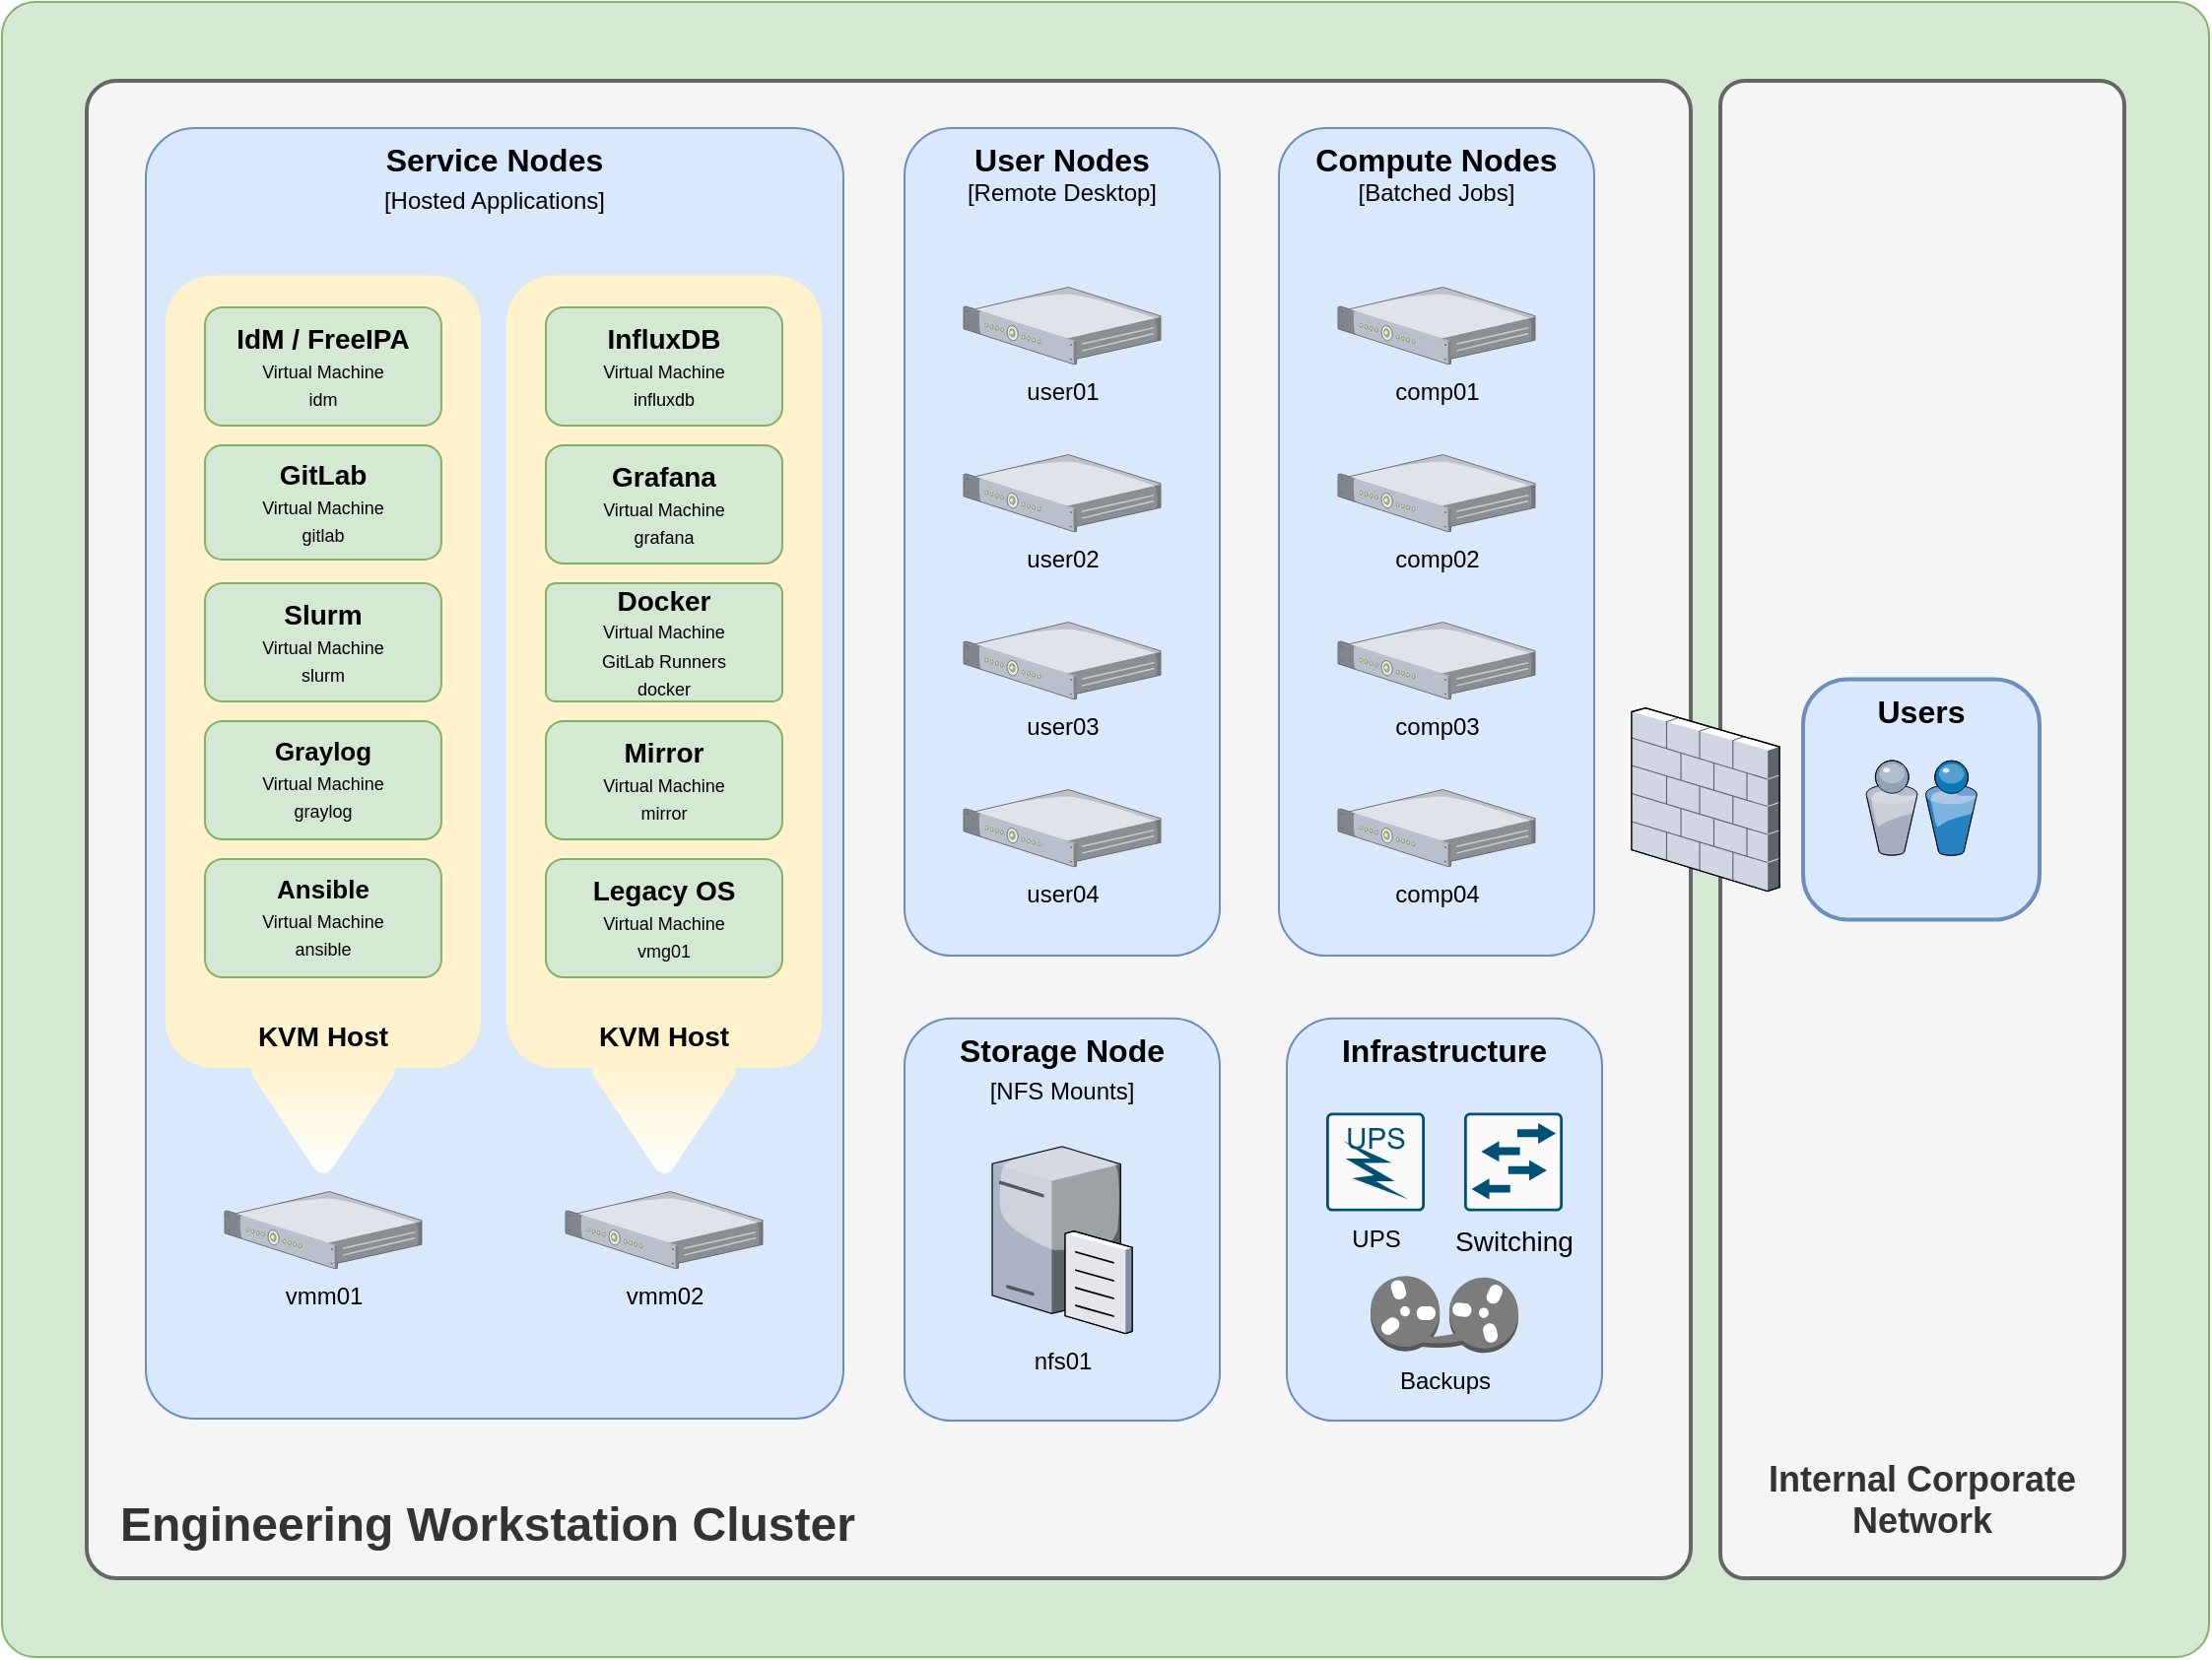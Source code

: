 <mxfile version="20.2.3" type="device"><diagram id="qv-8U5KSu7agG086vKOK" name="Page-1"><mxGraphModel dx="1581" dy="988" grid="1" gridSize="10" guides="1" tooltips="1" connect="1" arrows="1" fold="1" page="1" pageScale="1" pageWidth="850" pageHeight="1100" math="0" shadow="0"><root><mxCell id="0"/><mxCell id="1" parent="0"/><mxCell id="gKGuECWRwH3oxEFNQnZX-2" value="" style="rounded=1;whiteSpace=wrap;html=1;fillColor=#d5e8d4;strokeColor=#82b366;arcSize=2;verticalAlign=bottom;spacingBottom=11;" parent="1" vertex="1"><mxGeometry x="40" y="40" width="1120" height="840" as="geometry"/></mxCell><mxCell id="FMAbNwqCntLIdFaPHymE-43" value="&lt;b&gt;&lt;font style=&quot;font-size: 24px&quot;&gt;Engineering Workstation Cluster&lt;/font&gt;&lt;/b&gt;" style="rounded=1;whiteSpace=wrap;html=1;gradientDirection=east;verticalAlign=bottom;fillColor=#f5f5f5;strokeColor=#666666;fontColor=#333333;arcSize=2;align=left;spacing=2;spacingTop=0;spacingBottom=10;spacingLeft=15;strokeWidth=2;" parent="1" vertex="1"><mxGeometry x="83" y="80" width="814" height="760" as="geometry"/></mxCell><mxCell id="FMAbNwqCntLIdFaPHymE-8" value="&lt;b style=&quot;font-size: 16px&quot;&gt;User Nodes&lt;br&gt;&lt;/b&gt;[Remote Desktop]" style="rounded=1;whiteSpace=wrap;html=1;fillColor=#dae8fc;strokeColor=#6c8ebf;verticalAlign=top;" parent="1" vertex="1"><mxGeometry x="498" y="104" width="160" height="420" as="geometry"/></mxCell><mxCell id="FMAbNwqCntLIdFaPHymE-1" value="user01" style="verticalLabelPosition=bottom;aspect=fixed;html=1;verticalAlign=top;strokeColor=none;align=center;outlineConnect=0;shape=mxgraph.citrix.1u_2u_server;" parent="1" vertex="1"><mxGeometry x="528" y="184.78" width="100" height="39.1" as="geometry"/></mxCell><mxCell id="FMAbNwqCntLIdFaPHymE-2" value="user03" style="verticalLabelPosition=bottom;aspect=fixed;html=1;verticalAlign=top;strokeColor=none;align=center;outlineConnect=0;shape=mxgraph.citrix.1u_2u_server;" parent="1" vertex="1"><mxGeometry x="528" y="354.78" width="100" height="39.1" as="geometry"/></mxCell><mxCell id="FMAbNwqCntLIdFaPHymE-3" value="user02" style="verticalLabelPosition=bottom;aspect=fixed;html=1;verticalAlign=top;strokeColor=none;align=center;outlineConnect=0;shape=mxgraph.citrix.1u_2u_server;" parent="1" vertex="1"><mxGeometry x="528" y="269.78" width="100" height="39.1" as="geometry"/></mxCell><mxCell id="FMAbNwqCntLIdFaPHymE-9" value="&lt;b style=&quot;font-size: 16px&quot;&gt;Compute Nodes&lt;br&gt;&lt;/b&gt;[Batched Jobs]" style="rounded=1;whiteSpace=wrap;html=1;fillColor=#dae8fc;strokeColor=#6c8ebf;verticalAlign=top;" parent="1" vertex="1"><mxGeometry x="688" y="104" width="160" height="420" as="geometry"/></mxCell><mxCell id="FMAbNwqCntLIdFaPHymE-10" value="comp01" style="verticalLabelPosition=bottom;aspect=fixed;html=1;verticalAlign=top;strokeColor=none;align=center;outlineConnect=0;shape=mxgraph.citrix.1u_2u_server;" parent="1" vertex="1"><mxGeometry x="718" y="184.78" width="100" height="39.1" as="geometry"/></mxCell><mxCell id="FMAbNwqCntLIdFaPHymE-11" value="comp03" style="verticalLabelPosition=bottom;aspect=fixed;html=1;verticalAlign=top;strokeColor=none;align=center;outlineConnect=0;shape=mxgraph.citrix.1u_2u_server;" parent="1" vertex="1"><mxGeometry x="718" y="354.78" width="100" height="39.1" as="geometry"/></mxCell><mxCell id="FMAbNwqCntLIdFaPHymE-12" value="comp02" style="verticalLabelPosition=bottom;aspect=fixed;html=1;verticalAlign=top;strokeColor=none;align=center;outlineConnect=0;shape=mxgraph.citrix.1u_2u_server;" parent="1" vertex="1"><mxGeometry x="718" y="269.78" width="100" height="39.1" as="geometry"/></mxCell><mxCell id="FMAbNwqCntLIdFaPHymE-17" value="&lt;font style=&quot;font-size: 16px;&quot;&gt;&lt;b&gt;Service Nodes&lt;br&gt;&lt;/b&gt;&lt;span style=&quot;font-size: 12px;&quot;&gt;[Hosted Applications]&lt;/span&gt;&lt;b style=&quot;&quot;&gt;&lt;br&gt;&lt;/b&gt;&lt;/font&gt;" style="rounded=1;whiteSpace=wrap;html=1;fillColor=#dae8fc;strokeColor=#6c8ebf;verticalAlign=top;arcSize=7;" parent="1" vertex="1"><mxGeometry x="113" y="104" width="354" height="655" as="geometry"/></mxCell><mxCell id="FMAbNwqCntLIdFaPHymE-18" value="vmm01" style="verticalLabelPosition=bottom;aspect=fixed;html=1;verticalAlign=top;strokeColor=none;align=center;outlineConnect=0;shape=mxgraph.citrix.1u_2u_server;" parent="1" vertex="1"><mxGeometry x="153" y="643.78" width="100" height="39.1" as="geometry"/></mxCell><mxCell id="FMAbNwqCntLIdFaPHymE-21" value="" style="triangle;whiteSpace=wrap;html=1;verticalAlign=top;rotation=90;rounded=1;fillColor=#fff2cc;gradientColor=#ffffff;gradientDirection=east;strokeColor=none;" parent="1" vertex="1"><mxGeometry x="173" y="568.78" width="60" height="80" as="geometry"/></mxCell><mxCell id="FMAbNwqCntLIdFaPHymE-22" value="&lt;b&gt;&lt;font style=&quot;font-size: 14px&quot;&gt;KVM Host&lt;br&gt;&lt;/font&gt;&lt;/b&gt;" style="rounded=1;whiteSpace=wrap;html=1;gradientDirection=east;verticalAlign=bottom;fillColor=#fff2cc;strokeColor=none;spacing=7;" parent="1" vertex="1"><mxGeometry x="123" y="178.78" width="160" height="402.22" as="geometry"/></mxCell><mxCell id="FMAbNwqCntLIdFaPHymE-25" value="&lt;font style=&quot;font-size: 14px&quot;&gt;&lt;b&gt;IdM / FreeIPA&lt;br&gt;&lt;/b&gt;&lt;/font&gt;&lt;font style=&quot;font-size: 9px;&quot;&gt;Virtual Machine&lt;br&gt;idm&lt;br&gt;&lt;/font&gt;" style="rounded=1;whiteSpace=wrap;html=1;gradientDirection=east;verticalAlign=middle;fillColor=#d5e8d4;strokeColor=#82b366;" parent="1" vertex="1"><mxGeometry x="143" y="195" width="120" height="60" as="geometry"/></mxCell><mxCell id="FMAbNwqCntLIdFaPHymE-27" value="&lt;font style=&quot;font-size: 14px&quot;&gt;&lt;b&gt;GitLab&lt;br&gt;&lt;/b&gt;&lt;/font&gt;&lt;font style=&quot;font-size: 9px&quot;&gt;Virtual Machine&lt;br&gt;gitlab&lt;br&gt;&lt;/font&gt;" style="rounded=1;whiteSpace=wrap;html=1;gradientDirection=east;verticalAlign=middle;fillColor=#d5e8d4;strokeColor=#82b366;" parent="1" vertex="1"><mxGeometry x="143" y="265" width="120" height="58" as="geometry"/></mxCell><mxCell id="FMAbNwqCntLIdFaPHymE-29" value="vmm02" style="verticalLabelPosition=bottom;aspect=fixed;html=1;verticalAlign=top;strokeColor=none;align=center;outlineConnect=0;shape=mxgraph.citrix.1u_2u_server;" parent="1" vertex="1"><mxGeometry x="326" y="643.78" width="100" height="39.1" as="geometry"/></mxCell><mxCell id="FMAbNwqCntLIdFaPHymE-30" value="" style="triangle;whiteSpace=wrap;html=1;verticalAlign=top;rotation=90;rounded=1;fillColor=#fff2cc;gradientColor=#ffffff;gradientDirection=east;strokeColor=none;" parent="1" vertex="1"><mxGeometry x="346" y="568.78" width="60" height="80" as="geometry"/></mxCell><mxCell id="FMAbNwqCntLIdFaPHymE-31" value="&lt;b&gt;&lt;font style=&quot;font-size: 14px&quot;&gt;KVM Host&lt;/font&gt;&lt;/b&gt;" style="rounded=1;whiteSpace=wrap;html=1;gradientDirection=east;verticalAlign=bottom;fillColor=#fff2cc;strokeColor=none;spacing=7;" parent="1" vertex="1"><mxGeometry x="296" y="178.78" width="160" height="402.22" as="geometry"/></mxCell><mxCell id="FMAbNwqCntLIdFaPHymE-32" value="&lt;font style=&quot;font-size: 14px&quot;&gt;&lt;b&gt;Docker&lt;br&gt;&lt;/b&gt;&lt;/font&gt;&lt;font style=&quot;font-size: 9px&quot;&gt;Virtual Machine&lt;br&gt;GitLab Runners&lt;br&gt;docker&lt;br&gt;&lt;/font&gt;" style="rounded=1;whiteSpace=wrap;html=1;gradientDirection=east;verticalAlign=middle;fillColor=#d5e8d4;strokeColor=#82b366;arcSize=8;" parent="1" vertex="1"><mxGeometry x="316" y="335" width="120" height="60" as="geometry"/></mxCell><mxCell id="pM5O8LP4kgJV9pYeRwG1-1" value="user04" style="verticalLabelPosition=bottom;aspect=fixed;html=1;verticalAlign=top;strokeColor=none;align=center;outlineConnect=0;shape=mxgraph.citrix.1u_2u_server;" parent="1" vertex="1"><mxGeometry x="528" y="439.78" width="100" height="39.1" as="geometry"/></mxCell><mxCell id="1XczPcXEzs650uZwfmwl-1" value="&lt;font style=&quot;&quot;&gt;&lt;font style=&quot;font-size: 14px;&quot;&gt;&lt;b style=&quot;&quot;&gt;InfluxDB&lt;/b&gt;&lt;b style=&quot;&quot;&gt;&lt;br&gt;&lt;/b&gt;&lt;/font&gt;&lt;font style=&quot;font-size: 9px;&quot;&gt;Virtual Machine&lt;br&gt;influxdb&lt;/font&gt;&lt;br&gt;&lt;/font&gt;" style="rounded=1;whiteSpace=wrap;html=1;gradientDirection=east;verticalAlign=middle;fillColor=#d5e8d4;strokeColor=#82b366;" parent="1" vertex="1"><mxGeometry x="316" y="195" width="120" height="60" as="geometry"/></mxCell><mxCell id="N42P4eofAylichMvC5AA-3" value="comp04" style="verticalLabelPosition=bottom;aspect=fixed;html=1;verticalAlign=top;strokeColor=none;align=center;outlineConnect=0;shape=mxgraph.citrix.1u_2u_server;" parent="1" vertex="1"><mxGeometry x="718" y="439.78" width="100" height="39.1" as="geometry"/></mxCell><mxCell id="y9MUUCUPWj-MrDP_Jz4V-4" value="&lt;b&gt;&lt;font style=&quot;font-size: 18px;&quot;&gt;Internal Corporate&lt;br&gt;Network&lt;/font&gt;&lt;/b&gt;" style="rounded=1;whiteSpace=wrap;html=1;gradientDirection=east;verticalAlign=bottom;fillColor=#f5f5f5;strokeColor=#666666;fontColor=#333333;arcSize=6;align=center;spacingBottom=15;strokeWidth=2;" parent="1" vertex="1"><mxGeometry x="912" y="80" width="205" height="760" as="geometry"/></mxCell><mxCell id="FMAbNwqCntLIdFaPHymE-15" value="" style="verticalLabelPosition=bottom;aspect=fixed;html=1;verticalAlign=top;strokeColor=none;align=center;outlineConnect=0;shape=mxgraph.citrix.firewall;flipH=0;flipV=0;" parent="1" vertex="1"><mxGeometry x="867" y="398.28" width="75" height="93" as="geometry"/></mxCell><mxCell id="y9MUUCUPWj-MrDP_Jz4V-21" value="&lt;b style=&quot;font-size: 16px;&quot;&gt;Users&lt;br&gt;&lt;/b&gt;" style="rounded=1;whiteSpace=wrap;html=1;fontSize=14;strokeColor=#6C8EBF;strokeWidth=2;fillColor=#DAE8FC;arcSize=19;verticalAlign=top;" parent="1" vertex="1"><mxGeometry x="954" y="383.78" width="120" height="122" as="geometry"/></mxCell><mxCell id="y9MUUCUPWj-MrDP_Jz4V-22" value="" style="verticalLabelPosition=bottom;aspect=fixed;html=1;verticalAlign=top;strokeColor=none;align=center;outlineConnect=0;shape=mxgraph.citrix.users;rounded=1;gradientColor=#ffffff;gradientDirection=east;" parent="1" vertex="1"><mxGeometry x="985.776" y="425.02" width="56.438" height="48.125" as="geometry"/></mxCell><mxCell id="y9MUUCUPWj-MrDP_Jz4V-24" value="&lt;b style=&quot;font-size: 16px;&quot;&gt;Storage Node&lt;br&gt;&lt;/b&gt;[NFS Mounts]&lt;span style=&quot;font-size: 16px;&quot;&gt;&lt;b&gt;&lt;br&gt;&lt;/b&gt;&lt;/span&gt;" style="rounded=1;whiteSpace=wrap;html=1;fillColor=#dae8fc;strokeColor=#6c8ebf;verticalAlign=top;" parent="1" vertex="1"><mxGeometry x="498" y="555.88" width="160" height="204.12" as="geometry"/></mxCell><mxCell id="FMAbNwqCntLIdFaPHymE-16" value="nfs01" style="verticalLabelPosition=bottom;aspect=fixed;html=1;verticalAlign=top;strokeColor=none;align=center;outlineConnect=0;shape=mxgraph.citrix.file_server;" parent="1" vertex="1"><mxGeometry x="542.5" y="618.65" width="71" height="97" as="geometry"/></mxCell><mxCell id="y9MUUCUPWj-MrDP_Jz4V-25" value="&lt;span style=&quot;font-size: 16px;&quot;&gt;&lt;b&gt;Infrastructure&lt;br&gt;&lt;/b&gt;&lt;/span&gt;" style="rounded=1;whiteSpace=wrap;html=1;fillColor=#dae8fc;strokeColor=#6c8ebf;verticalAlign=top;" parent="1" vertex="1"><mxGeometry x="692" y="555.88" width="160" height="204.12" as="geometry"/></mxCell><mxCell id="gKGuECWRwH3oxEFNQnZX-4" value="&lt;font style=&quot;font-size: 12px&quot;&gt;Backups&lt;/font&gt;" style="outlineConnect=0;dashed=0;verticalLabelPosition=bottom;verticalAlign=top;align=center;html=1;shape=mxgraph.aws3.tape_storage;fillColor=#7D7C7C;gradientColor=none;" parent="1" vertex="1"><mxGeometry x="734.5" y="686.65" width="75" height="39" as="geometry"/></mxCell><mxCell id="FMAbNwqCntLIdFaPHymE-59" value="UPS" style="points=[[0.015,0.015,0],[0.985,0.015,0],[0.985,0.985,0],[0.015,0.985,0],[0.25,0,0],[0.5,0,0],[0.75,0,0],[1,0.25,0],[1,0.5,0],[1,0.75,0],[0.75,1,0],[0.5,1,0],[0.25,1,0],[0,0.75,0],[0,0.5,0],[0,0.25,0]];verticalLabelPosition=bottom;html=1;verticalAlign=top;aspect=fixed;align=center;pointerEvents=1;shape=mxgraph.cisco19.rect;prIcon=ups;fillColor=#FAFAFA;strokeColor=#005073;rounded=1;" parent="1" vertex="1"><mxGeometry x="712" y="603.78" width="50" height="50" as="geometry"/></mxCell><mxCell id="y9MUUCUPWj-MrDP_Jz4V-26" value="Switching" style="sketch=0;points=[[0.015,0.015,0],[0.985,0.015,0],[0.985,0.985,0],[0.015,0.985,0],[0.25,0,0],[0.5,0,0],[0.75,0,0],[1,0.25,0],[1,0.5,0],[1,0.75,0],[0.75,1,0],[0.5,1,0],[0.25,1,0],[0,0.75,0],[0,0.5,0],[0,0.25,0]];verticalLabelPosition=bottom;html=1;verticalAlign=top;aspect=fixed;align=center;pointerEvents=1;shape=mxgraph.cisco19.rect;prIcon=l2_switch;fillColor=#FAFAFA;strokeColor=#005073;fontSize=14;fontColor=none;" parent="1" vertex="1"><mxGeometry x="782" y="603.78" width="50" height="50" as="geometry"/></mxCell><mxCell id="y9MUUCUPWj-MrDP_Jz4V-50" value="&lt;font style=&quot;&quot;&gt;&lt;font style=&quot;font-size: 14px;&quot;&gt;&lt;b style=&quot;&quot;&gt;Grafana&lt;/b&gt;&lt;b style=&quot;&quot;&gt;&lt;br&gt;&lt;/b&gt;&lt;/font&gt;&lt;font style=&quot;font-size: 9px;&quot;&gt;Virtual Machine&lt;br&gt;&lt;/font&gt;&lt;font style=&quot;font-size: 9px;&quot;&gt;grafana&lt;/font&gt;&lt;br&gt;&lt;/font&gt;" style="rounded=1;whiteSpace=wrap;html=1;gradientDirection=east;verticalAlign=middle;fillColor=#d5e8d4;strokeColor=#82b366;" parent="1" vertex="1"><mxGeometry x="316" y="265" width="120" height="60" as="geometry"/></mxCell><mxCell id="y9MUUCUPWj-MrDP_Jz4V-52" value="&lt;font style=&quot;font-size: 14px;&quot;&gt;&lt;b&gt;Slurm&lt;br&gt;&lt;/b&gt;&lt;/font&gt;&lt;font style=&quot;font-size: 9px&quot;&gt;Virtual Machine&lt;br&gt;slurm&lt;br&gt;&lt;/font&gt;" style="rounded=1;whiteSpace=wrap;html=1;gradientDirection=east;verticalAlign=middle;fillColor=#d5e8d4;strokeColor=#82b366;" parent="1" vertex="1"><mxGeometry x="143" y="335" width="120" height="60" as="geometry"/></mxCell><mxCell id="y9MUUCUPWj-MrDP_Jz4V-53" value="&lt;font style=&quot;font-size: 14px;&quot;&gt;&lt;b style=&quot;&quot;&gt;Legacy OS&lt;br&gt;&lt;/b&gt;&lt;/font&gt;&lt;font style=&quot;font-size: 9px&quot;&gt;Virtual Machine&lt;br&gt;vmg01&lt;br&gt;&lt;/font&gt;" style="rounded=1;whiteSpace=wrap;html=1;gradientDirection=east;verticalAlign=middle;fillColor=#d5e8d4;strokeColor=#82b366;" parent="1" vertex="1"><mxGeometry x="316" y="475" width="120" height="60" as="geometry"/></mxCell><mxCell id="y9MUUCUPWj-MrDP_Jz4V-55" value="&lt;font style=&quot;&quot;&gt;&lt;b style=&quot;&quot;&gt;&lt;font style=&quot;font-size: 14px;&quot;&gt;Mirror&lt;/font&gt;&lt;br&gt;&lt;/b&gt;&lt;/font&gt;&lt;font style=&quot;font-size: 9px&quot;&gt;Virtual Machine&lt;br&gt;mirror&lt;br&gt;&lt;/font&gt;" style="rounded=1;whiteSpace=wrap;html=1;gradientDirection=east;verticalAlign=middle;fillColor=#d5e8d4;strokeColor=#82b366;" parent="1" vertex="1"><mxGeometry x="316" y="405" width="120" height="60" as="geometry"/></mxCell><mxCell id="FtVbTXBrh6nt2t2cnz0J-5" value="&lt;font style=&quot;font-size: 13px;&quot;&gt;&lt;b&gt;Graylog&lt;br&gt;&lt;/b&gt;&lt;/font&gt;&lt;font style=&quot;font-size: 9px&quot;&gt;Virtual Machine&lt;br&gt;graylog&lt;br&gt;&lt;/font&gt;" style="rounded=1;whiteSpace=wrap;html=1;gradientDirection=east;verticalAlign=middle;fillColor=#d5e8d4;strokeColor=#82b366;" parent="1" vertex="1"><mxGeometry x="143" y="405" width="120" height="60" as="geometry"/></mxCell><mxCell id="FtVbTXBrh6nt2t2cnz0J-6" value="&lt;font style=&quot;font-size: 13px;&quot;&gt;&lt;b&gt;Ansible&lt;br&gt;&lt;/b&gt;&lt;/font&gt;&lt;font style=&quot;font-size: 9px&quot;&gt;Virtual Machine&lt;br&gt;ansible&lt;br&gt;&lt;/font&gt;" style="rounded=1;whiteSpace=wrap;html=1;gradientDirection=east;verticalAlign=middle;fillColor=#d5e8d4;strokeColor=#82b366;" parent="1" vertex="1"><mxGeometry x="143" y="475" width="120" height="60" as="geometry"/></mxCell></root></mxGraphModel></diagram></mxfile>